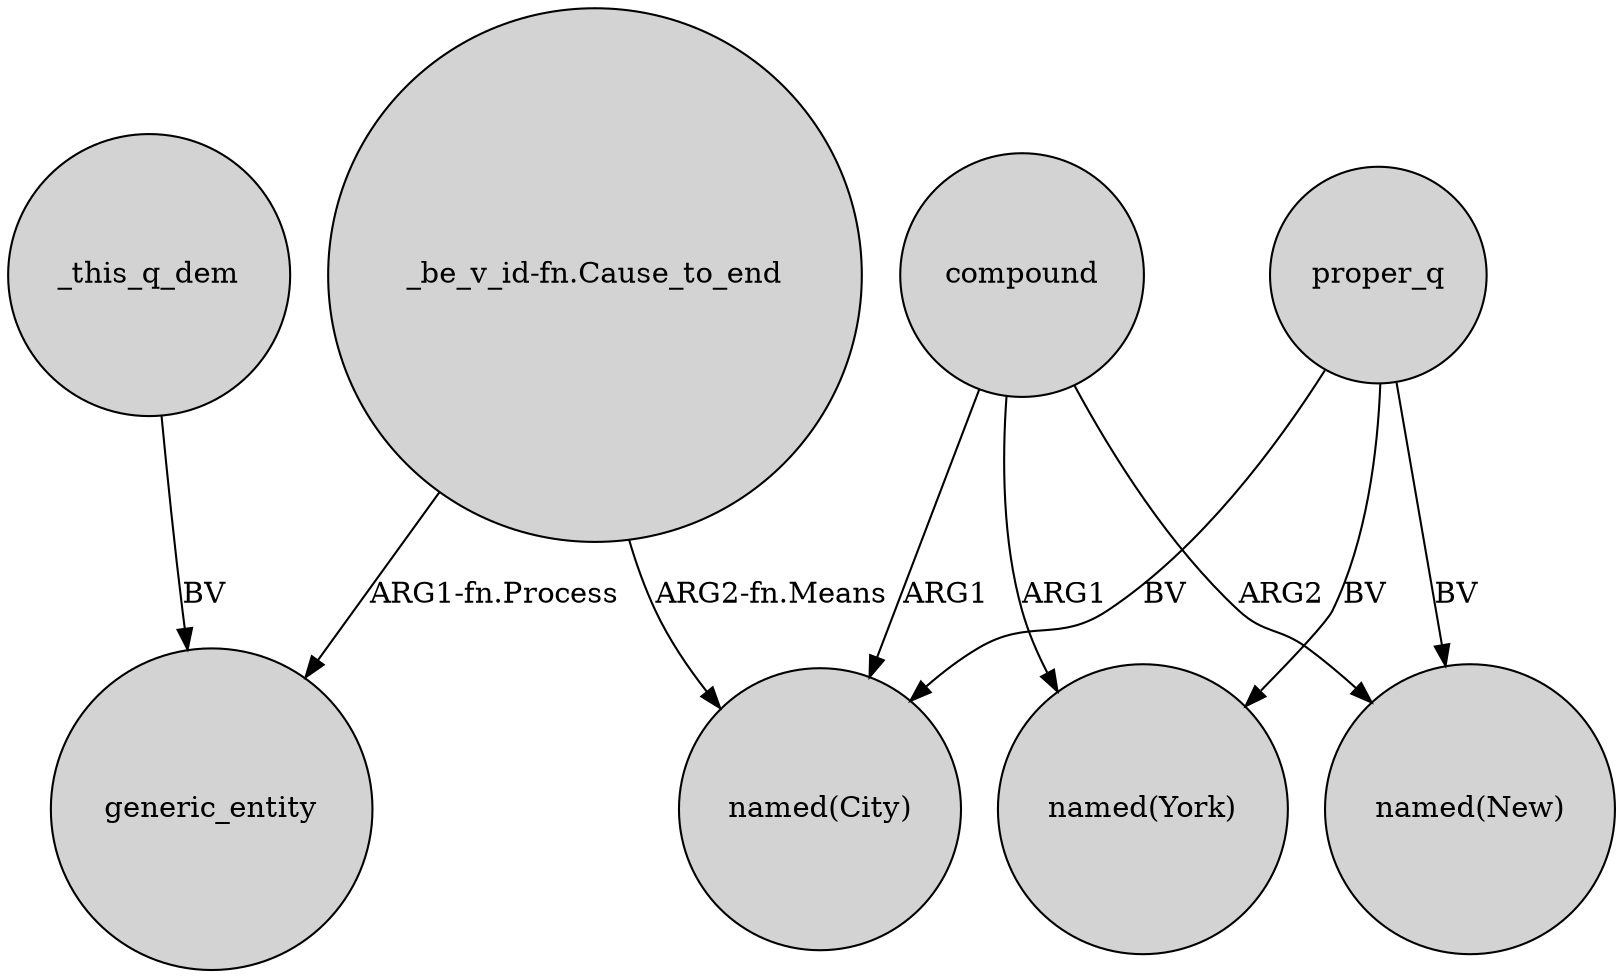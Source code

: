 digraph {
	node [shape=circle style=filled]
	"_be_v_id-fn.Cause_to_end" -> "named(City)" [label="ARG2-fn.Means"]
	compound -> "named(City)" [label=ARG1]
	compound -> "named(York)" [label=ARG1]
	"_be_v_id-fn.Cause_to_end" -> generic_entity [label="ARG1-fn.Process"]
	proper_q -> "named(York)" [label=BV]
	compound -> "named(New)" [label=ARG2]
	proper_q -> "named(City)" [label=BV]
	proper_q -> "named(New)" [label=BV]
	_this_q_dem -> generic_entity [label=BV]
}
